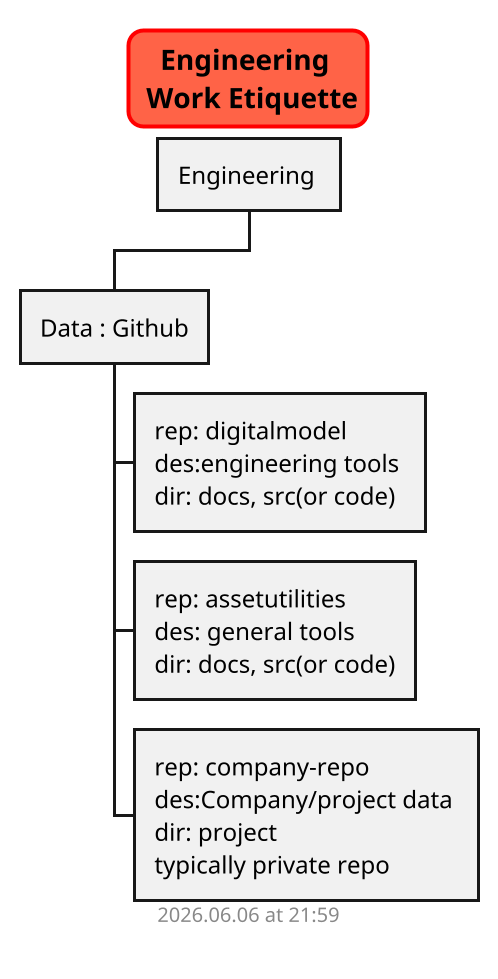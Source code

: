 @startwbs work_etiquette

scale 2
skinparam titleBorderRoundCorner 15
skinparam titleBorderThickness 2
skinparam titleBorderColor red
skinparam titleBackgroundColor Tomato

title Engineering \n Work Etiquette

* Engineering 

** Data : Github
*** rep: digitalmodel \ndes:engineering tools \ndir: docs, src(or code)
*** rep: assetutilities \ndes: general tools \ndir: docs, src(or code)
*** rep: company-repo \ndes:Company/project data \ndir: project \ntypically private repo



footer
%date("yyyy.MM.dd' at 'HH:mm")
%filename()
end footer

@endwbs
